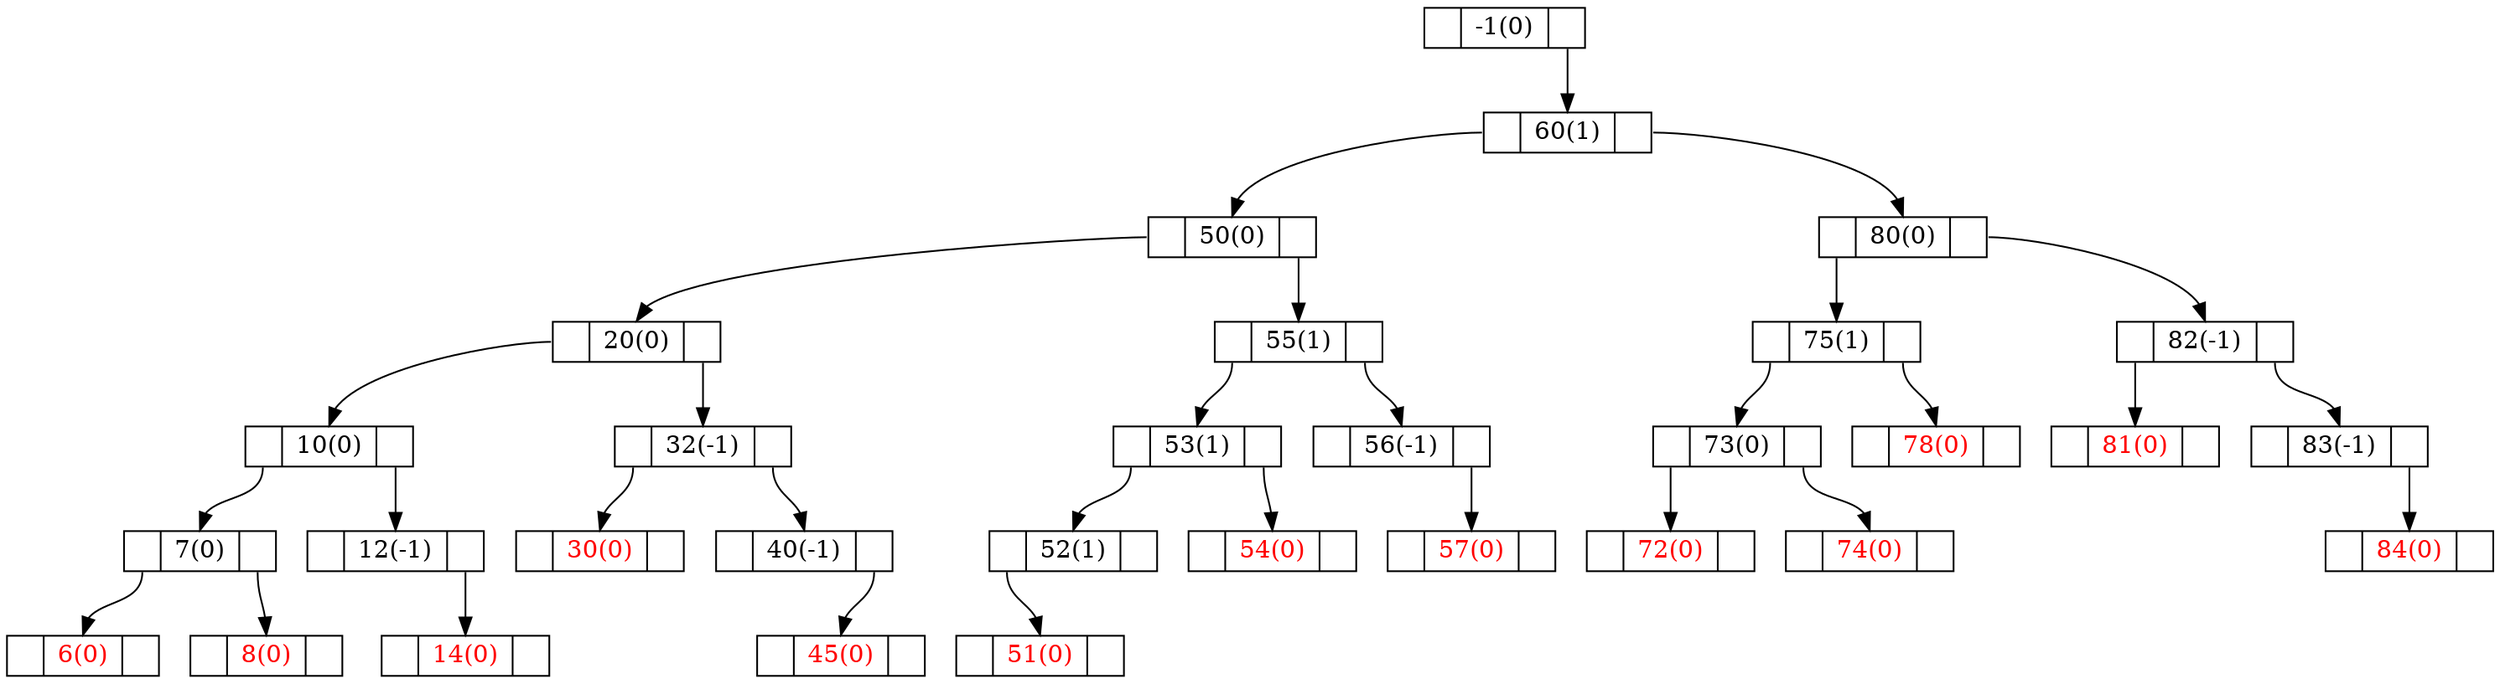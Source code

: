 digraph G {
node [shape = record, height = .1, color = "black"];
-1[label = "<L> |<D> -1(0)|<R> "];
60[label = "<L> |<D> 60(1)|<R> "];
50[label = "<L> |<D> 50(0)|<R> "];
80[label = "<L> |<D> 80(0)|<R> "];
20[label = "<L> |<D> 20(0)|<R> "];
55[label = "<L> |<D> 55(1)|<R> "];
75[label = "<L> |<D> 75(1)|<R> "];
82[label = "<L> |<D> 82(-1)|<R> "];
10[label = "<L> |<D> 10(0)|<R> "];
32[label = "<L> |<D> 32(-1)|<R> "];
53[label = "<L> |<D> 53(1)|<R> "];
56[label = "<L> |<D> 56(-1)|<R> "];
73[label = "<L> |<D> 73(0)|<R> "];
78[label = "<L> |<D> 78(0)|<R> ",fontcolor="red"];
81[label = "<L> |<D> 81(0)|<R> ",fontcolor="red"];
83[label = "<L> |<D> 83(-1)|<R> "];
7[label = "<L> |<D> 7(0)|<R> "];
12[label = "<L> |<D> 12(-1)|<R> "];
30[label = "<L> |<D> 30(0)|<R> ",fontcolor="red"];
40[label = "<L> |<D> 40(-1)|<R> "];
52[label = "<L> |<D> 52(1)|<R> "];
54[label = "<L> |<D> 54(0)|<R> ",fontcolor="red"];
57[label = "<L> |<D> 57(0)|<R> ",fontcolor="red"];
72[label = "<L> |<D> 72(0)|<R> ",fontcolor="red"];
74[label = "<L> |<D> 74(0)|<R> ",fontcolor="red"];
84[label = "<L> |<D> 84(0)|<R> ",fontcolor="red"];
6[label = "<L> |<D> 6(0)|<R> ",fontcolor="red"];
8[label = "<L> |<D> 8(0)|<R> ",fontcolor="red"];
14[label = "<L> |<D> 14(0)|<R> ",fontcolor="red"];
45[label = "<L> |<D> 45(0)|<R> ",fontcolor="red"];
51[label = "<L> |<D> 51(0)|<R> ",fontcolor="red"];
"-1":R -> "60":D;
"60":L -> "50":D;
"60":R -> "80":D;
"50":L -> "20":D;
"50":R -> "55":D;
"80":L -> "75":D;
"80":R -> "82":D;
"20":L -> "10":D;
"20":R -> "32":D;
"55":L -> "53":D;
"55":R -> "56":D;
"75":L -> "73":D;
"75":R -> "78":D;
"82":L -> "81":D;
"82":R -> "83":D;
"10":L -> "7":D;
"10":R -> "12":D;
"32":L -> "30":D;
"32":R -> "40":D;
"53":L -> "52":D;
"53":R -> "54":D;
"56":R -> "57":D;
"73":L -> "72":D;
"73":R -> "74":D;
"83":R -> "84":D;
"7":L -> "6":D;
"7":R -> "8":D;
"12":R -> "14":D;
"40":R -> "45":D;
"52":L -> "51":D;
}
